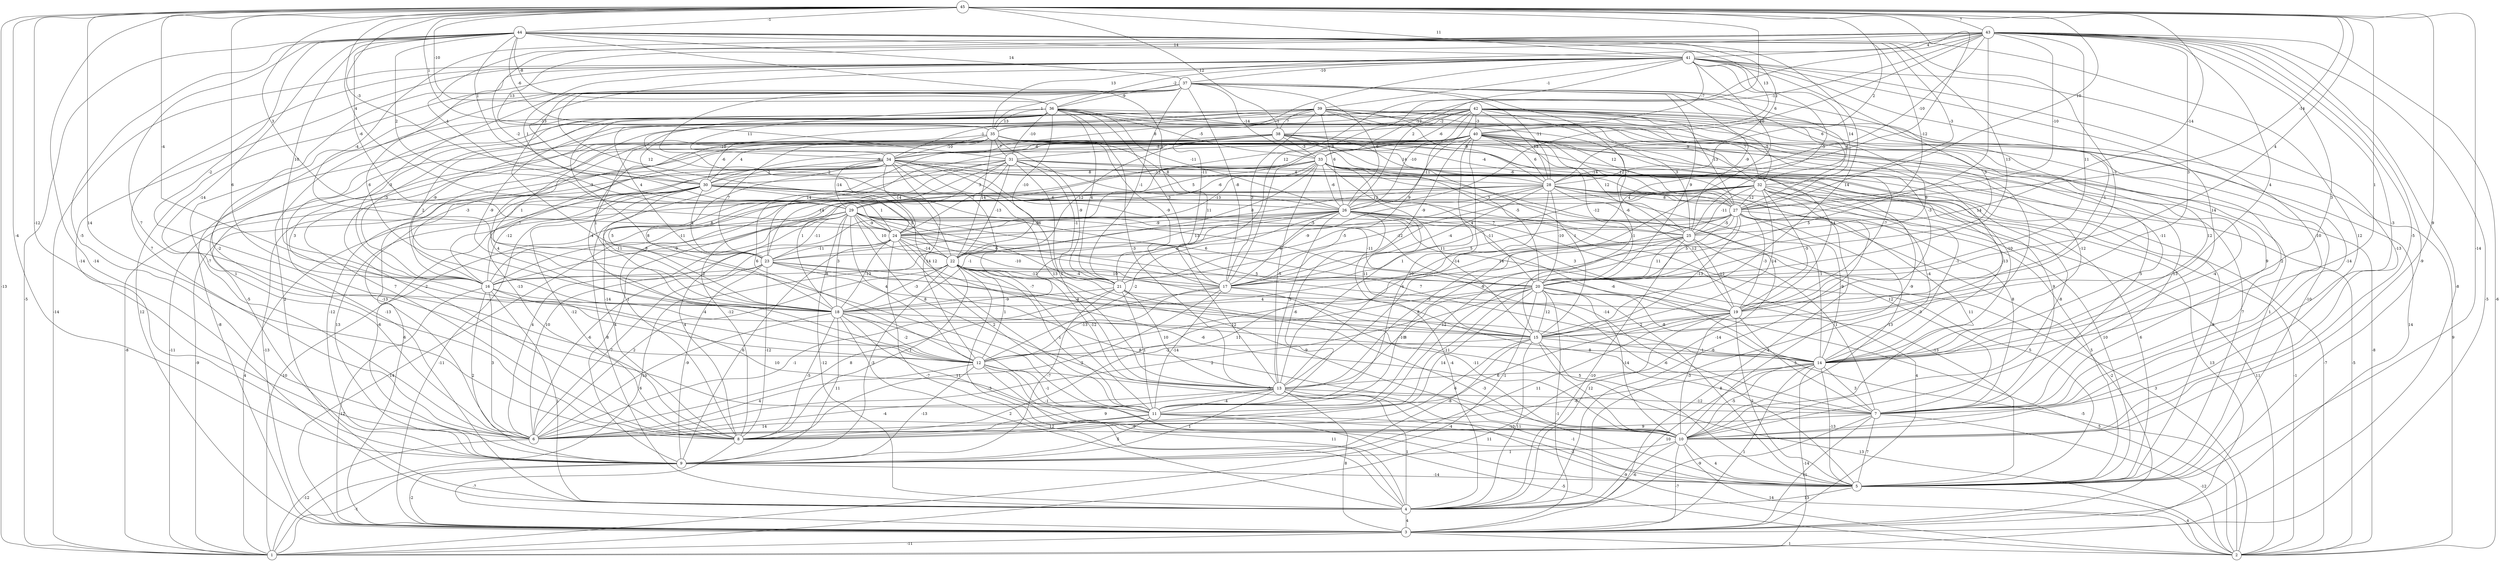 graph { 
	 fontname="Helvetica,Arial,sans-serif" 
	 node [shape = circle]; 
	 45 -- 1 [label = "-13"];
	 45 -- 4 [label = "-14"];
	 45 -- 5 [label = "-14"];
	 45 -- 6 [label = "-12"];
	 45 -- 8 [label = "14"];
	 45 -- 9 [label = "-4"];
	 45 -- 10 [label = "9"];
	 45 -- 12 [label = "6"];
	 45 -- 13 [label = "4"];
	 45 -- 14 [label = "1"];
	 45 -- 16 [label = "-4"];
	 45 -- 17 [label = "8"];
	 45 -- 20 [label = "4"];
	 45 -- 24 [label = "3"];
	 45 -- 25 [label = "-14"];
	 45 -- 27 [label = "-14"];
	 45 -- 28 [label = "2"];
	 45 -- 29 [label = "4"];
	 45 -- 30 [label = "-3"];
	 45 -- 32 [label = "10"];
	 45 -- 35 [label = "1"];
	 45 -- 36 [label = "-10"];
	 45 -- 38 [label = "12"];
	 45 -- 41 [label = "11"];
	 45 -- 43 [label = "7"];
	 45 -- 44 [label = "-1"];
	 44 -- 1 [label = "-5"];
	 44 -- 6 [label = "-5"];
	 44 -- 10 [label = "12"];
	 44 -- 11 [label = "7"];
	 44 -- 12 [label = "-14"];
	 44 -- 13 [label = "11"];
	 44 -- 15 [label = "14"];
	 44 -- 16 [label = "10"];
	 44 -- 18 [label = "-2"];
	 44 -- 19 [label = "-3"];
	 44 -- 20 [label = "13"];
	 44 -- 24 [label = "-6"];
	 44 -- 25 [label = "-12"];
	 44 -- 27 [label = "-3"];
	 44 -- 28 [label = "6"];
	 44 -- 29 [label = "2"];
	 44 -- 34 [label = "1"];
	 44 -- 35 [label = "-6"];
	 44 -- 36 [label = "-8"];
	 44 -- 37 [label = "14"];
	 44 -- 40 [label = "13"];
	 44 -- 41 [label = "14"];
	 43 -- 1 [label = "-5"];
	 43 -- 2 [label = "-6"];
	 43 -- 3 [label = "-8"];
	 43 -- 5 [label = "-9"];
	 43 -- 7 [label = "-3"];
	 43 -- 10 [label = "-5"];
	 43 -- 11 [label = "5"];
	 43 -- 14 [label = "3"];
	 43 -- 15 [label = "4"];
	 43 -- 19 [label = "3"];
	 43 -- 20 [label = "11"];
	 43 -- 21 [label = "12"];
	 43 -- 23 [label = "-4"];
	 43 -- 24 [label = "-2"];
	 43 -- 26 [label = "10"];
	 43 -- 27 [label = "-10"];
	 43 -- 28 [label = "-10"];
	 43 -- 29 [label = "4"];
	 43 -- 31 [label = "13"];
	 43 -- 33 [label = "-12"];
	 43 -- 35 [label = "13"];
	 43 -- 41 [label = "4"];
	 42 -- 2 [label = "9"];
	 42 -- 3 [label = "14"];
	 42 -- 7 [label = "2"];
	 42 -- 14 [label = "12"];
	 42 -- 16 [label = "-9"];
	 42 -- 17 [label = "9"];
	 42 -- 18 [label = "1"];
	 42 -- 20 [label = "9"];
	 42 -- 25 [label = "3"];
	 42 -- 26 [label = "-10"];
	 42 -- 27 [label = "-13"];
	 42 -- 28 [label = "13"];
	 42 -- 30 [label = "-10"];
	 42 -- 32 [label = "-5"];
	 42 -- 33 [label = "-6"];
	 42 -- 34 [label = "8"];
	 42 -- 35 [label = "-12"];
	 42 -- 38 [label = "-2"];
	 42 -- 40 [label = "-3"];
	 41 -- 1 [label = "-14"];
	 41 -- 6 [label = "7"];
	 41 -- 7 [label = "-10"];
	 41 -- 8 [label = "-2"];
	 41 -- 9 [label = "-14"];
	 41 -- 10 [label = "-13"];
	 41 -- 11 [label = "-1"];
	 41 -- 14 [label = "14"];
	 41 -- 15 [label = "-1"];
	 41 -- 18 [label = "6"];
	 41 -- 20 [label = "3"];
	 41 -- 21 [label = "-11"];
	 41 -- 25 [label = "-5"];
	 41 -- 26 [label = "2"];
	 41 -- 27 [label = "14"];
	 41 -- 29 [label = "1"];
	 41 -- 30 [label = "-13"];
	 41 -- 36 [label = "-2"];
	 41 -- 37 [label = "-10"];
	 41 -- 39 [label = "-1"];
	 41 -- 40 [label = "-7"];
	 40 -- 1 [label = "-11"];
	 40 -- 5 [label = "1"];
	 40 -- 7 [label = "13"];
	 40 -- 8 [label = "-13"];
	 40 -- 11 [label = "10"];
	 40 -- 13 [label = "1"];
	 40 -- 14 [label = "-12"];
	 40 -- 17 [label = "-9"];
	 40 -- 18 [label = "8"];
	 40 -- 19 [label = "-7"];
	 40 -- 20 [label = "-12"];
	 40 -- 23 [label = "14"];
	 40 -- 24 [label = "5"];
	 40 -- 25 [label = "12"];
	 40 -- 26 [label = "-11"];
	 40 -- 27 [label = "12"];
	 40 -- 28 [label = "6"];
	 40 -- 29 [label = "-13"];
	 40 -- 30 [label = "-9"];
	 40 -- 32 [label = "12"];
	 40 -- 34 [label = "-8"];
	 39 -- 3 [label = "-8"];
	 39 -- 4 [label = "-3"];
	 39 -- 5 [label = "-10"];
	 39 -- 7 [label = "9"];
	 39 -- 10 [label = "-4"];
	 39 -- 12 [label = "-4"];
	 39 -- 16 [label = "-3"];
	 39 -- 17 [label = "3"];
	 39 -- 18 [label = "-9"];
	 39 -- 19 [label = "14"];
	 39 -- 23 [label = "4"];
	 39 -- 26 [label = "6"];
	 39 -- 28 [label = "-9"];
	 39 -- 32 [label = "7"];
	 39 -- 34 [label = "-1"];
	 39 -- 35 [label = "-1"];
	 39 -- 38 [label = "7"];
	 38 -- 1 [label = "-8"];
	 38 -- 3 [label = "6"];
	 38 -- 5 [label = "7"];
	 38 -- 8 [label = "2"];
	 38 -- 15 [label = "1"];
	 38 -- 16 [label = "-3"];
	 38 -- 19 [label = "14"];
	 38 -- 20 [label = "-5"];
	 38 -- 22 [label = "12"];
	 38 -- 27 [label = "-14"];
	 38 -- 28 [label = "14"];
	 38 -- 30 [label = "4"];
	 38 -- 31 [label = "9"];
	 38 -- 33 [label = "-3"];
	 38 -- 34 [label = "-6"];
	 37 -- 3 [label = "12"];
	 37 -- 4 [label = "2"];
	 37 -- 6 [label = "-7"];
	 37 -- 10 [label = "-14"];
	 37 -- 11 [label = "8"];
	 37 -- 15 [label = "-6"];
	 37 -- 16 [label = "-3"];
	 37 -- 17 [label = "-8"];
	 37 -- 20 [label = "9"];
	 37 -- 21 [label = "-1"];
	 37 -- 22 [label = "-2"];
	 37 -- 24 [label = "12"];
	 37 -- 25 [label = "-9"];
	 37 -- 26 [label = "-6"];
	 37 -- 27 [label = "6"];
	 37 -- 28 [label = "-11"];
	 37 -- 32 [label = "6"];
	 37 -- 33 [label = "-14"];
	 37 -- 35 [label = "1"];
	 37 -- 36 [label = "-9"];
	 36 -- 4 [label = "-13"];
	 36 -- 6 [label = "1"];
	 36 -- 11 [label = "12"];
	 36 -- 12 [label = "3"];
	 36 -- 13 [label = "-3"];
	 36 -- 14 [label = "-11"];
	 36 -- 17 [label = "3"];
	 36 -- 18 [label = "2"];
	 36 -- 19 [label = "-3"];
	 36 -- 21 [label = "4"];
	 36 -- 22 [label = "-10"];
	 36 -- 23 [label = "-3"];
	 36 -- 25 [label = "-7"];
	 36 -- 26 [label = "-11"];
	 36 -- 31 [label = "-10"];
	 36 -- 32 [label = "-9"];
	 36 -- 33 [label = "-5"];
	 36 -- 34 [label = "11"];
	 36 -- 35 [label = "13"];
	 35 -- 2 [label = "-8"];
	 35 -- 7 [label = "5"];
	 35 -- 8 [label = "7"];
	 35 -- 9 [label = "-5"];
	 35 -- 10 [label = "-9"];
	 35 -- 12 [label = "4"];
	 35 -- 14 [label = "-10"];
	 35 -- 17 [label = "-9"];
	 35 -- 18 [label = "1"];
	 35 -- 21 [label = "-9"];
	 35 -- 22 [label = "14"];
	 35 -- 23 [label = "7"];
	 35 -- 26 [label = "8"];
	 35 -- 27 [label = "-6"];
	 35 -- 30 [label = "-6"];
	 35 -- 31 [label = "7"];
	 35 -- 32 [label = "-4"];
	 35 -- 34 [label = "-10"];
	 34 -- 2 [label = "-7"];
	 34 -- 3 [label = "-13"];
	 34 -- 4 [label = "-8"];
	 34 -- 5 [label = "-8"];
	 34 -- 6 [label = "-13"];
	 34 -- 7 [label = "9"];
	 34 -- 11 [label = "-7"];
	 34 -- 12 [label = "14"];
	 34 -- 13 [label = "13"];
	 34 -- 16 [label = "7"];
	 34 -- 18 [label = "5"];
	 34 -- 20 [label = "-5"];
	 34 -- 21 [label = "6"];
	 34 -- 24 [label = "-14"];
	 34 -- 29 [label = "-14"];
	 34 -- 30 [label = "2"];
	 33 -- 1 [label = "-9"];
	 33 -- 3 [label = "4"];
	 33 -- 4 [label = "-14"];
	 33 -- 8 [label = "1"];
	 33 -- 10 [label = "-8"];
	 33 -- 13 [label = "-5"];
	 33 -- 14 [label = "-13"];
	 33 -- 15 [label = "11"];
	 33 -- 18 [label = "1"];
	 33 -- 20 [label = "4"];
	 33 -- 22 [label = "8"];
	 33 -- 24 [label = "-13"];
	 33 -- 25 [label = "3"];
	 33 -- 26 [label = "-6"];
	 33 -- 29 [label = "-6"];
	 33 -- 30 [label = "8"];
	 32 -- 1 [label = "-10"];
	 32 -- 2 [label = "-1"];
	 32 -- 3 [label = "13"];
	 32 -- 4 [label = "-6"];
	 32 -- 5 [label = "6"];
	 32 -- 9 [label = "4"];
	 32 -- 14 [label = "-4"];
	 32 -- 15 [label = "14"];
	 32 -- 16 [label = "-11"];
	 32 -- 17 [label = "-11"];
	 32 -- 19 [label = "-5"];
	 32 -- 21 [label = "-12"];
	 32 -- 25 [label = "-11"];
	 32 -- 27 [label = "12"];
	 31 -- 2 [label = "-5"];
	 31 -- 8 [label = "-14"];
	 31 -- 9 [label = "-12"];
	 31 -- 12 [label = "6"];
	 31 -- 13 [label = "1"];
	 31 -- 14 [label = "-1"];
	 31 -- 21 [label = "-1"];
	 31 -- 22 [label = "-13"];
	 31 -- 23 [label = "-14"];
	 31 -- 24 [label = "7"];
	 31 -- 25 [label = "12"];
	 31 -- 28 [label = "4"];
	 31 -- 29 [label = "3"];
	 30 -- 1 [label = "4"];
	 30 -- 3 [label = "-11"];
	 30 -- 7 [label = "12"];
	 30 -- 8 [label = "-12"];
	 30 -- 9 [label = "13"];
	 30 -- 16 [label = "-12"];
	 30 -- 18 [label = "-11"];
	 30 -- 19 [label = "-11"];
	 30 -- 22 [label = "5"];
	 30 -- 23 [label = "4"];
	 30 -- 24 [label = "1"];
	 30 -- 26 [label = "6"];
	 29 -- 3 [label = "14"];
	 29 -- 4 [label = "-12"];
	 29 -- 5 [label = "-13"];
	 29 -- 6 [label = "4"];
	 29 -- 7 [label = "-14"];
	 29 -- 8 [label = "4"];
	 29 -- 12 [label = "4"];
	 29 -- 13 [label = "8"];
	 29 -- 14 [label = "7"];
	 29 -- 15 [label = "-4"];
	 29 -- 16 [label = "-9"];
	 29 -- 17 [label = "6"];
	 29 -- 18 [label = "3"];
	 29 -- 20 [label = "6"];
	 29 -- 22 [label = "10"];
	 29 -- 23 [label = "-11"];
	 29 -- 24 [label = "-9"];
	 28 -- 2 [label = "11"];
	 28 -- 5 [label = "10"];
	 28 -- 7 [label = "8"];
	 28 -- 8 [label = "-12"];
	 28 -- 9 [label = "-6"];
	 28 -- 10 [label = "11"];
	 28 -- 13 [label = "-4"];
	 28 -- 14 [label = "-1"];
	 28 -- 16 [label = "8"];
	 28 -- 17 [label = "-4"];
	 28 -- 18 [label = "6"];
	 28 -- 19 [label = "12"];
	 28 -- 20 [label = "-10"];
	 28 -- 21 [label = "-9"];
	 28 -- 23 [label = "-9"];
	 28 -- 27 [label = "8"];
	 27 -- 3 [label = "-2"];
	 27 -- 5 [label = "5"];
	 27 -- 10 [label = "13"];
	 27 -- 12 [label = "-8"];
	 27 -- 14 [label = "-9"];
	 27 -- 15 [label = "-13"];
	 27 -- 17 [label = "5"];
	 27 -- 18 [label = "14"];
	 27 -- 19 [label = "-3"];
	 27 -- 20 [label = "5"];
	 27 -- 23 [label = "-5"];
	 27 -- 24 [label = "7"];
	 27 -- 25 [label = "-5"];
	 26 -- 1 [label = "6"];
	 26 -- 2 [label = "3"];
	 26 -- 3 [label = "4"];
	 26 -- 4 [label = "-4"];
	 26 -- 5 [label = "5"];
	 26 -- 6 [label = "10"];
	 26 -- 11 [label = "-6"];
	 26 -- 12 [label = "-2"];
	 26 -- 13 [label = "3"];
	 26 -- 14 [label = "-6"];
	 26 -- 15 [label = "11"];
	 26 -- 17 [label = "6"];
	 26 -- 18 [label = "-1"];
	 26 -- 19 [label = "3"];
	 26 -- 22 [label = "13"];
	 26 -- 24 [label = "-8"];
	 25 -- 4 [label = "-10"];
	 25 -- 7 [label = "1"];
	 25 -- 8 [label = "11"];
	 25 -- 11 [label = "12"];
	 25 -- 13 [label = "8"];
	 25 -- 17 [label = "-14"];
	 25 -- 19 [label = "-12"];
	 25 -- 20 [label = "11"];
	 24 -- 4 [label = "-7"];
	 24 -- 5 [label = "-6"];
	 24 -- 6 [label = "-6"];
	 24 -- 9 [label = "6"];
	 24 -- 10 [label = "-6"];
	 24 -- 11 [label = "2"];
	 24 -- 17 [label = "-10"];
	 24 -- 18 [label = "-13"];
	 24 -- 22 [label = "-14"];
	 24 -- 23 [label = "-11"];
	 23 -- 2 [label = "-5"];
	 23 -- 5 [label = "5"];
	 23 -- 6 [label = "7"];
	 23 -- 8 [label = "-12"];
	 23 -- 9 [label = "-9"];
	 23 -- 10 [label = "8"];
	 23 -- 15 [label = "-4"];
	 23 -- 16 [label = "-2"];
	 22 -- 4 [label = "-3"];
	 22 -- 6 [label = "2"];
	 22 -- 8 [label = "1"];
	 22 -- 9 [label = "-3"];
	 22 -- 10 [label = "-9"];
	 22 -- 11 [label = "-1"];
	 22 -- 12 [label = "1"];
	 22 -- 13 [label = "-12"];
	 22 -- 15 [label = "4"];
	 22 -- 16 [label = "-8"];
	 22 -- 17 [label = "10"];
	 22 -- 18 [label = "-3"];
	 22 -- 20 [label = "5"];
	 22 -- 21 [label = "-12"];
	 21 -- 5 [label = "-3"];
	 21 -- 6 [label = "-1"];
	 21 -- 9 [label = "-7"];
	 21 -- 11 [label = "1"];
	 21 -- 13 [label = "10"];
	 21 -- 18 [label = "-9"];
	 21 -- 19 [label = "-5"];
	 20 -- 1 [label = "-4"];
	 20 -- 2 [label = "5"];
	 20 -- 3 [label = "-1"];
	 20 -- 5 [label = "8"];
	 20 -- 6 [label = "2"];
	 20 -- 8 [label = "14"];
	 20 -- 10 [label = "-14"];
	 20 -- 11 [label = "-11"];
	 20 -- 12 [label = "12"];
	 20 -- 13 [label = "8"];
	 20 -- 14 [label = "-8"];
	 20 -- 15 [label = "12"];
	 19 -- 1 [label = "11"];
	 19 -- 5 [label = "2"];
	 19 -- 6 [label = "6"];
	 19 -- 7 [label = "5"];
	 19 -- 9 [label = "11"];
	 19 -- 10 [label = "-3"];
	 19 -- 15 [label = "2"];
	 18 -- 4 [label = "2"];
	 18 -- 5 [label = "-1"];
	 18 -- 6 [label = "-10"];
	 18 -- 8 [label = "-5"];
	 18 -- 9 [label = "11"];
	 18 -- 10 [label = "11"];
	 18 -- 12 [label = "-2"];
	 18 -- 14 [label = "-10"];
	 17 -- 6 [label = "8"];
	 17 -- 7 [label = "8"];
	 17 -- 8 [label = "-2"];
	 17 -- 10 [label = "-11"];
	 17 -- 11 [label = "-14"];
	 17 -- 12 [label = "-13"];
	 16 -- 3 [label = "12"];
	 16 -- 4 [label = "1"];
	 16 -- 6 [label = "3"];
	 16 -- 9 [label = "2"];
	 16 -- 10 [label = "10"];
	 16 -- 15 [label = "-4"];
	 15 -- 2 [label = "13"];
	 15 -- 4 [label = "11"];
	 15 -- 8 [label = "6"];
	 15 -- 9 [label = "-8"];
	 15 -- 10 [label = "12"];
	 15 -- 12 [label = "-2"];
	 15 -- 14 [label = "-1"];
	 14 -- 1 [label = "-14"];
	 14 -- 3 [label = "1"];
	 14 -- 4 [label = "10"];
	 14 -- 5 [label = "-13"];
	 14 -- 6 [label = "-6"];
	 14 -- 7 [label = "3"];
	 14 -- 10 [label = "-5"];
	 14 -- 13 [label = "-1"];
	 13 -- 2 [label = "-9"];
	 13 -- 3 [label = "8"];
	 13 -- 4 [label = "1"];
	 13 -- 5 [label = "-1"];
	 13 -- 6 [label = "-4"];
	 13 -- 7 [label = "-12"];
	 13 -- 8 [label = "9"];
	 13 -- 9 [label = "1"];
	 13 -- 11 [label = "-4"];
	 12 -- 4 [label = "11"];
	 12 -- 5 [label = "-9"];
	 12 -- 6 [label = "4"];
	 12 -- 7 [label = "-5"];
	 12 -- 9 [label = "-13"];
	 12 -- 11 [label = "-1"];
	 11 -- 2 [label = "-5"];
	 11 -- 5 [label = "-2"];
	 11 -- 6 [label = "14"];
	 11 -- 8 [label = "12"];
	 11 -- 9 [label = "5"];
	 11 -- 10 [label = "-10"];
	 10 -- 2 [label = "14"];
	 10 -- 3 [label = "-7"];
	 10 -- 4 [label = "-6"];
	 10 -- 5 [label = "4"];
	 10 -- 9 [label = "1"];
	 9 -- 1 [label = "-1"];
	 9 -- 3 [label = "-2"];
	 9 -- 5 [label = "-14"];
	 8 -- 3 [label = "-7"];
	 7 -- 2 [label = "-12"];
	 7 -- 3 [label = "11"];
	 7 -- 4 [label = "-9"];
	 7 -- 5 [label = "7"];
	 7 -- 6 [label = "9"];
	 6 -- 1 [label = "-12"];
	 5 -- 2 [label = "4"];
	 5 -- 4 [label = "13"];
	 4 -- 3 [label = "4"];
	 3 -- 1 [label = "-11"];
	 3 -- 2 [label = "1"];
	 1;
	 2;
	 3;
	 4;
	 5;
	 6;
	 7;
	 8;
	 9;
	 10;
	 11;
	 12;
	 13;
	 14;
	 15;
	 16;
	 17;
	 18;
	 19;
	 20;
	 21;
	 22;
	 23;
	 24;
	 25;
	 26;
	 27;
	 28;
	 29;
	 30;
	 31;
	 32;
	 33;
	 34;
	 35;
	 36;
	 37;
	 38;
	 39;
	 40;
	 41;
	 42;
	 43;
	 44;
	 45;
}
